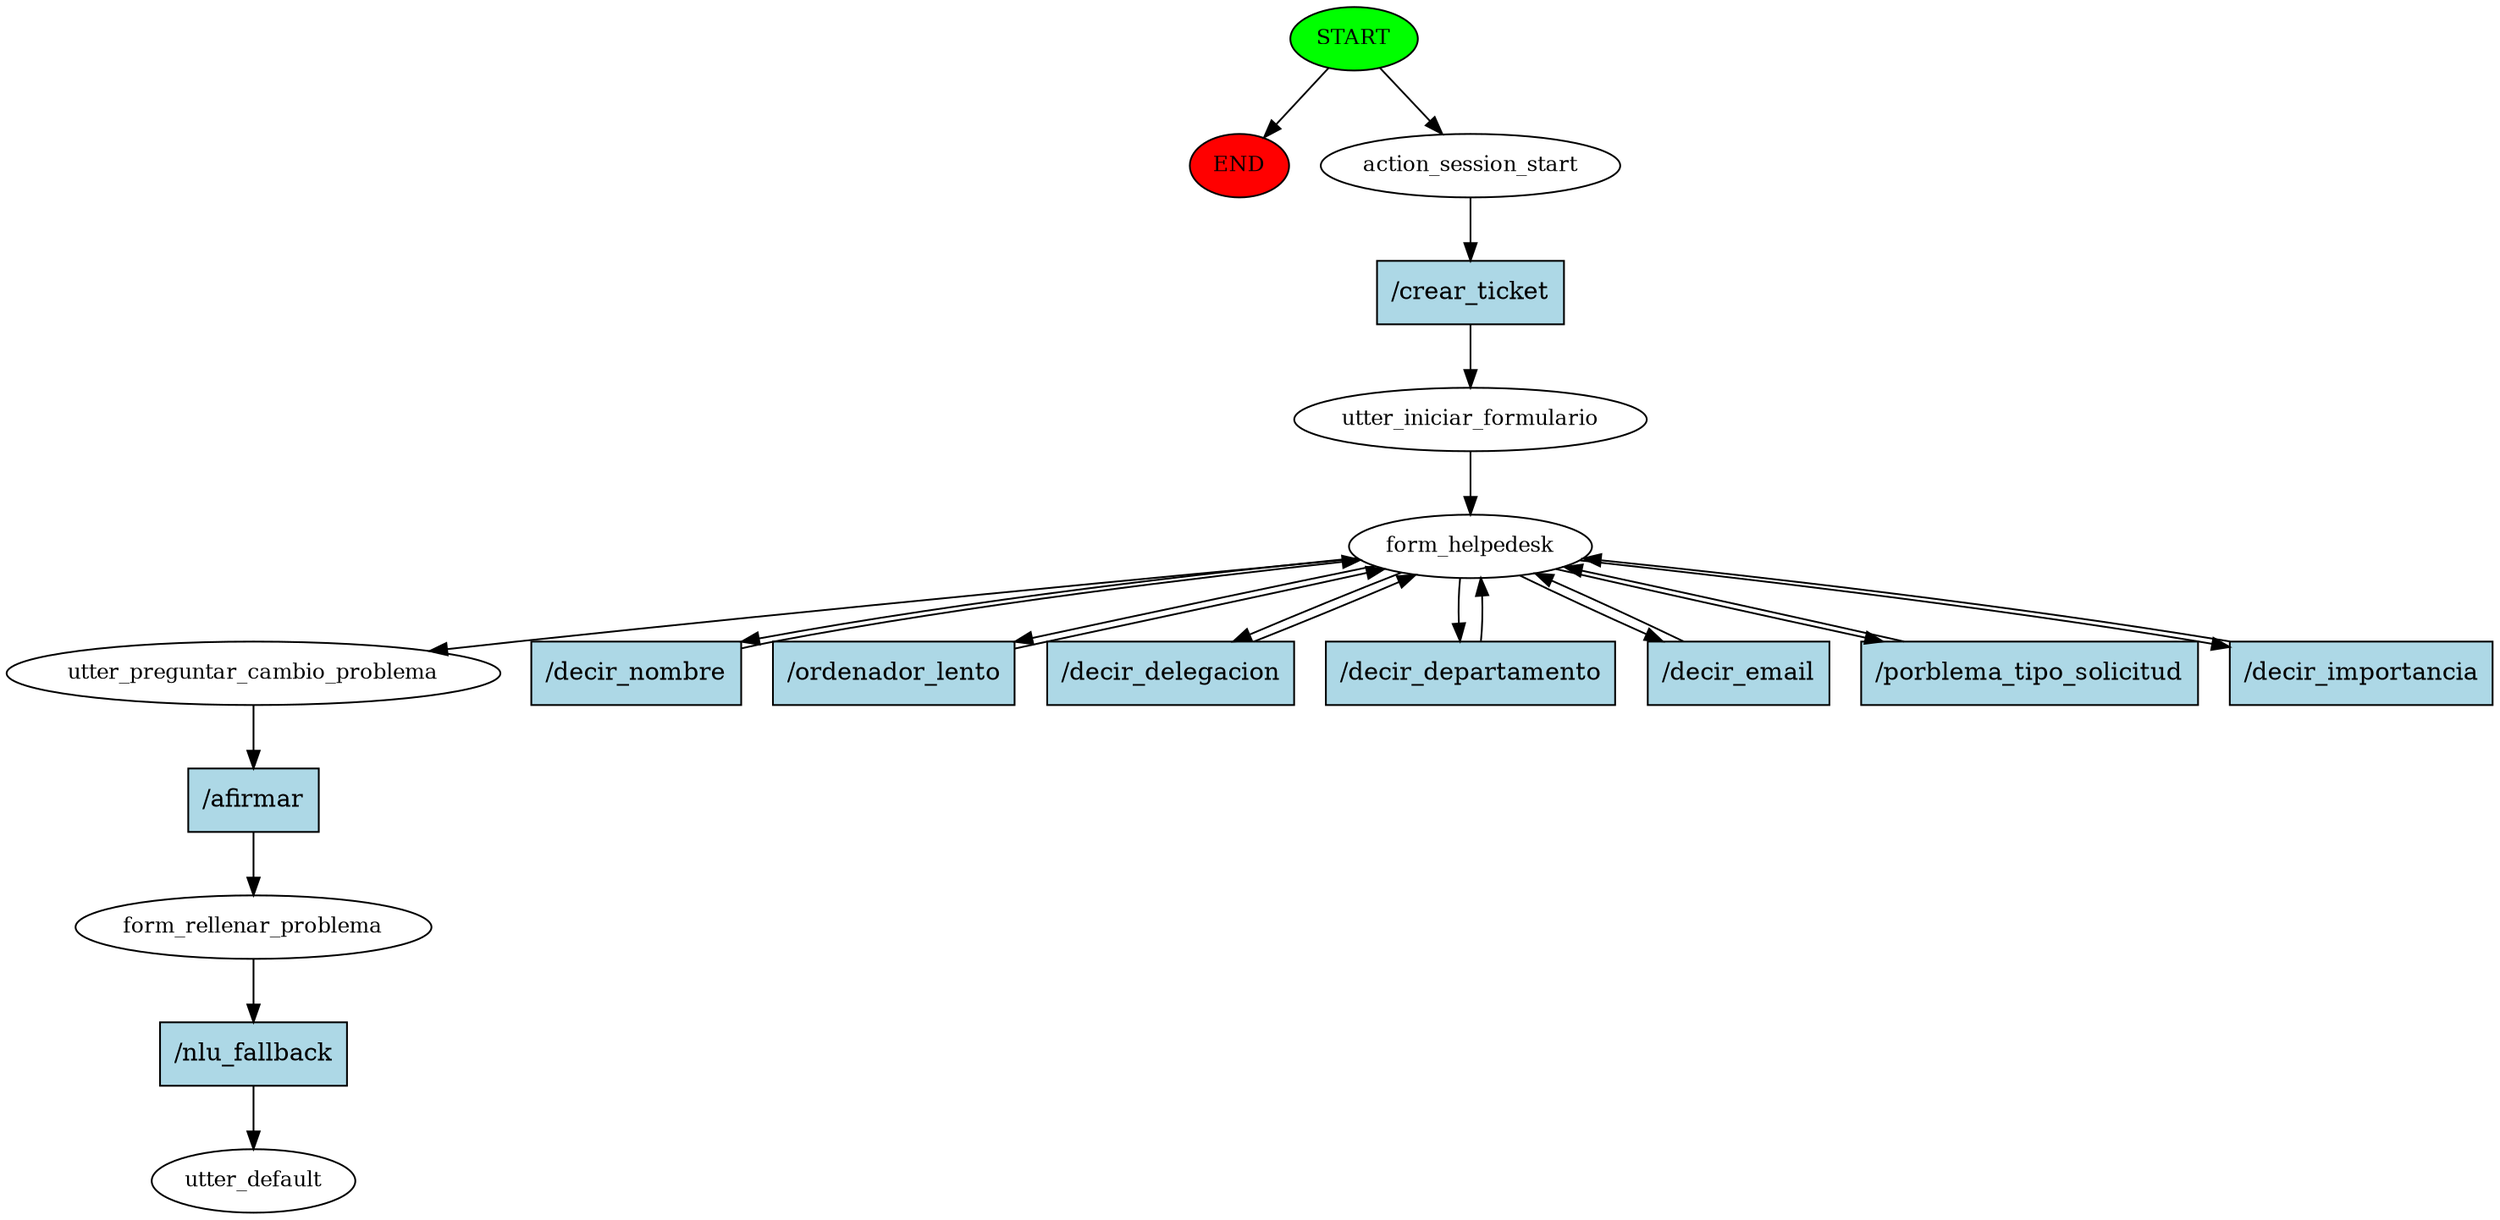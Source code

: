 digraph  {
0 [class="start active", fillcolor=green, fontsize=12, label=START, style=filled];
"-1" [class=end, fillcolor=red, fontsize=12, label=END, style=filled];
1 [class=active, fontsize=12, label=action_session_start];
2 [class=active, fontsize=12, label=utter_iniciar_formulario];
3 [class=active, fontsize=12, label=form_helpedesk];
11 [class=active, fontsize=12, label=utter_preguntar_cambio_problema];
12 [class=active, fontsize=12, label=form_rellenar_problema];
13 [class="dashed active", fontsize=12, label=utter_default];
14 [class="intent active", fillcolor=lightblue, label="/crear_ticket", shape=rect, style=filled];
15 [class="intent active", fillcolor=lightblue, label="/decir_nombre", shape=rect, style=filled];
16 [class="intent active", fillcolor=lightblue, label="/ordenador_lento", shape=rect, style=filled];
17 [class="intent active", fillcolor=lightblue, label="/decir_delegacion", shape=rect, style=filled];
18 [class="intent active", fillcolor=lightblue, label="/decir_departamento", shape=rect, style=filled];
19 [class="intent active", fillcolor=lightblue, label="/decir_email", shape=rect, style=filled];
20 [class="intent active", fillcolor=lightblue, label="/porblema_tipo_solicitud", shape=rect, style=filled];
21 [class="intent active", fillcolor=lightblue, label="/decir_importancia", shape=rect, style=filled];
22 [class="intent active", fillcolor=lightblue, label="/afirmar", shape=rect, style=filled];
23 [class="intent active", fillcolor=lightblue, label="/nlu_fallback", shape=rect, style=filled];
0 -> "-1"  [class="", key=NONE, label=""];
0 -> 1  [class=active, key=NONE, label=""];
1 -> 14  [class=active, key=0];
2 -> 3  [class=active, key=NONE, label=""];
3 -> 11  [class=active, key=NONE, label=""];
3 -> 15  [class=active, key=0];
3 -> 16  [class=active, key=0];
3 -> 17  [class=active, key=0];
3 -> 18  [class=active, key=0];
3 -> 19  [class=active, key=0];
3 -> 20  [class=active, key=0];
3 -> 21  [class=active, key=0];
11 -> 22  [class=active, key=0];
12 -> 23  [class=active, key=0];
14 -> 2  [class=active, key=0];
15 -> 3  [class=active, key=0];
16 -> 3  [class=active, key=0];
17 -> 3  [class=active, key=0];
18 -> 3  [class=active, key=0];
19 -> 3  [class=active, key=0];
20 -> 3  [class=active, key=0];
21 -> 3  [class=active, key=0];
22 -> 12  [class=active, key=0];
23 -> 13  [class=active, key=0];
}
